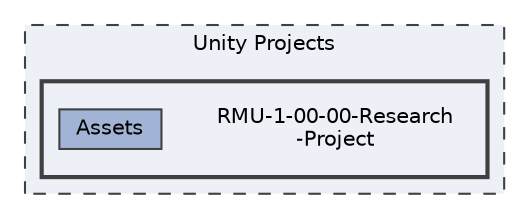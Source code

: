digraph "C:/Users/むずでょ/Documents/Unity Projects/RMU-1-00-00-Research-Project"
{
 // LATEX_PDF_SIZE
  bgcolor="transparent";
  edge [fontname=Helvetica,fontsize=10,labelfontname=Helvetica,labelfontsize=10];
  node [fontname=Helvetica,fontsize=10,shape=box,height=0.2,width=0.4];
  compound=true
  subgraph clusterdir_eb32c31b4d44652e428cea466006c17d {
    graph [ bgcolor="#edf0f7", pencolor="grey25", label="Unity Projects", fontname=Helvetica,fontsize=10 style="filled,dashed", URL="dir_eb32c31b4d44652e428cea466006c17d.html",tooltip=""]
  subgraph clusterdir_90b45f4eadd15fbcbfa0ca3d454a4dce {
    graph [ bgcolor="#edf0f7", pencolor="grey25", label="", fontname=Helvetica,fontsize=10 style="filled,bold", URL="dir_90b45f4eadd15fbcbfa0ca3d454a4dce.html",tooltip=""]
    dir_90b45f4eadd15fbcbfa0ca3d454a4dce [shape=plaintext, label="RMU-1-00-00-Research\l-Project"];
  dir_d55861063d8fa8dc7acb9dc2006f6584 [label="Assets", fillcolor="#a2b4d6", color="grey25", style="filled", URL="dir_d55861063d8fa8dc7acb9dc2006f6584.html",tooltip=""];
  }
  }
}
